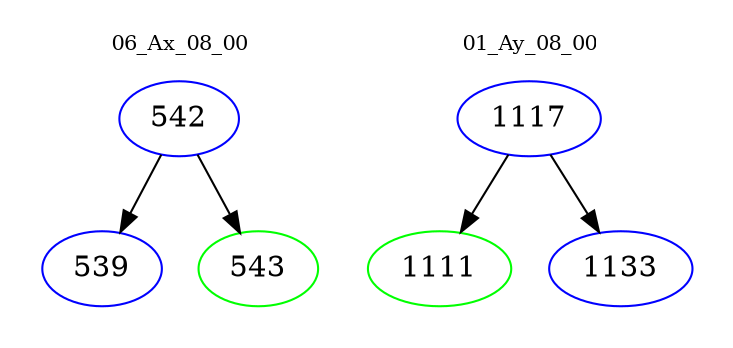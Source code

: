 digraph{
subgraph cluster_0 {
color = white
label = "06_Ax_08_00";
fontsize=10;
T0_542 [label="542", color="blue"]
T0_542 -> T0_539 [color="black"]
T0_539 [label="539", color="blue"]
T0_542 -> T0_543 [color="black"]
T0_543 [label="543", color="green"]
}
subgraph cluster_1 {
color = white
label = "01_Ay_08_00";
fontsize=10;
T1_1117 [label="1117", color="blue"]
T1_1117 -> T1_1111 [color="black"]
T1_1111 [label="1111", color="green"]
T1_1117 -> T1_1133 [color="black"]
T1_1133 [label="1133", color="blue"]
}
}

